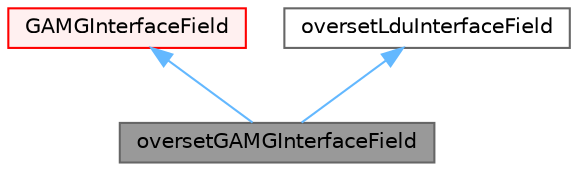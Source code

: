 digraph "oversetGAMGInterfaceField"
{
 // LATEX_PDF_SIZE
  bgcolor="transparent";
  edge [fontname=Helvetica,fontsize=10,labelfontname=Helvetica,labelfontsize=10];
  node [fontname=Helvetica,fontsize=10,shape=box,height=0.2,width=0.4];
  Node1 [id="Node000001",label="oversetGAMGInterfaceField",height=0.2,width=0.4,color="gray40", fillcolor="grey60", style="filled", fontcolor="black",tooltip="GAMG agglomerated."];
  Node2 -> Node1 [id="edge1_Node000001_Node000002",dir="back",color="steelblue1",style="solid",tooltip=" "];
  Node2 [id="Node000002",label="GAMGInterfaceField",height=0.2,width=0.4,color="red", fillcolor="#FFF0F0", style="filled",URL="$classFoam_1_1GAMGInterfaceField.html",tooltip="Abstract base class for GAMG agglomerated interface fields."];
  Node4 -> Node1 [id="edge2_Node000001_Node000004",dir="back",color="steelblue1",style="solid",tooltip=" "];
  Node4 [id="Node000004",label="oversetLduInterfaceField",height=0.2,width=0.4,color="gray40", fillcolor="white", style="filled",URL="$classFoam_1_1oversetLduInterfaceField.html",tooltip="Abstract base class for overset coupled interface fields."];
}
